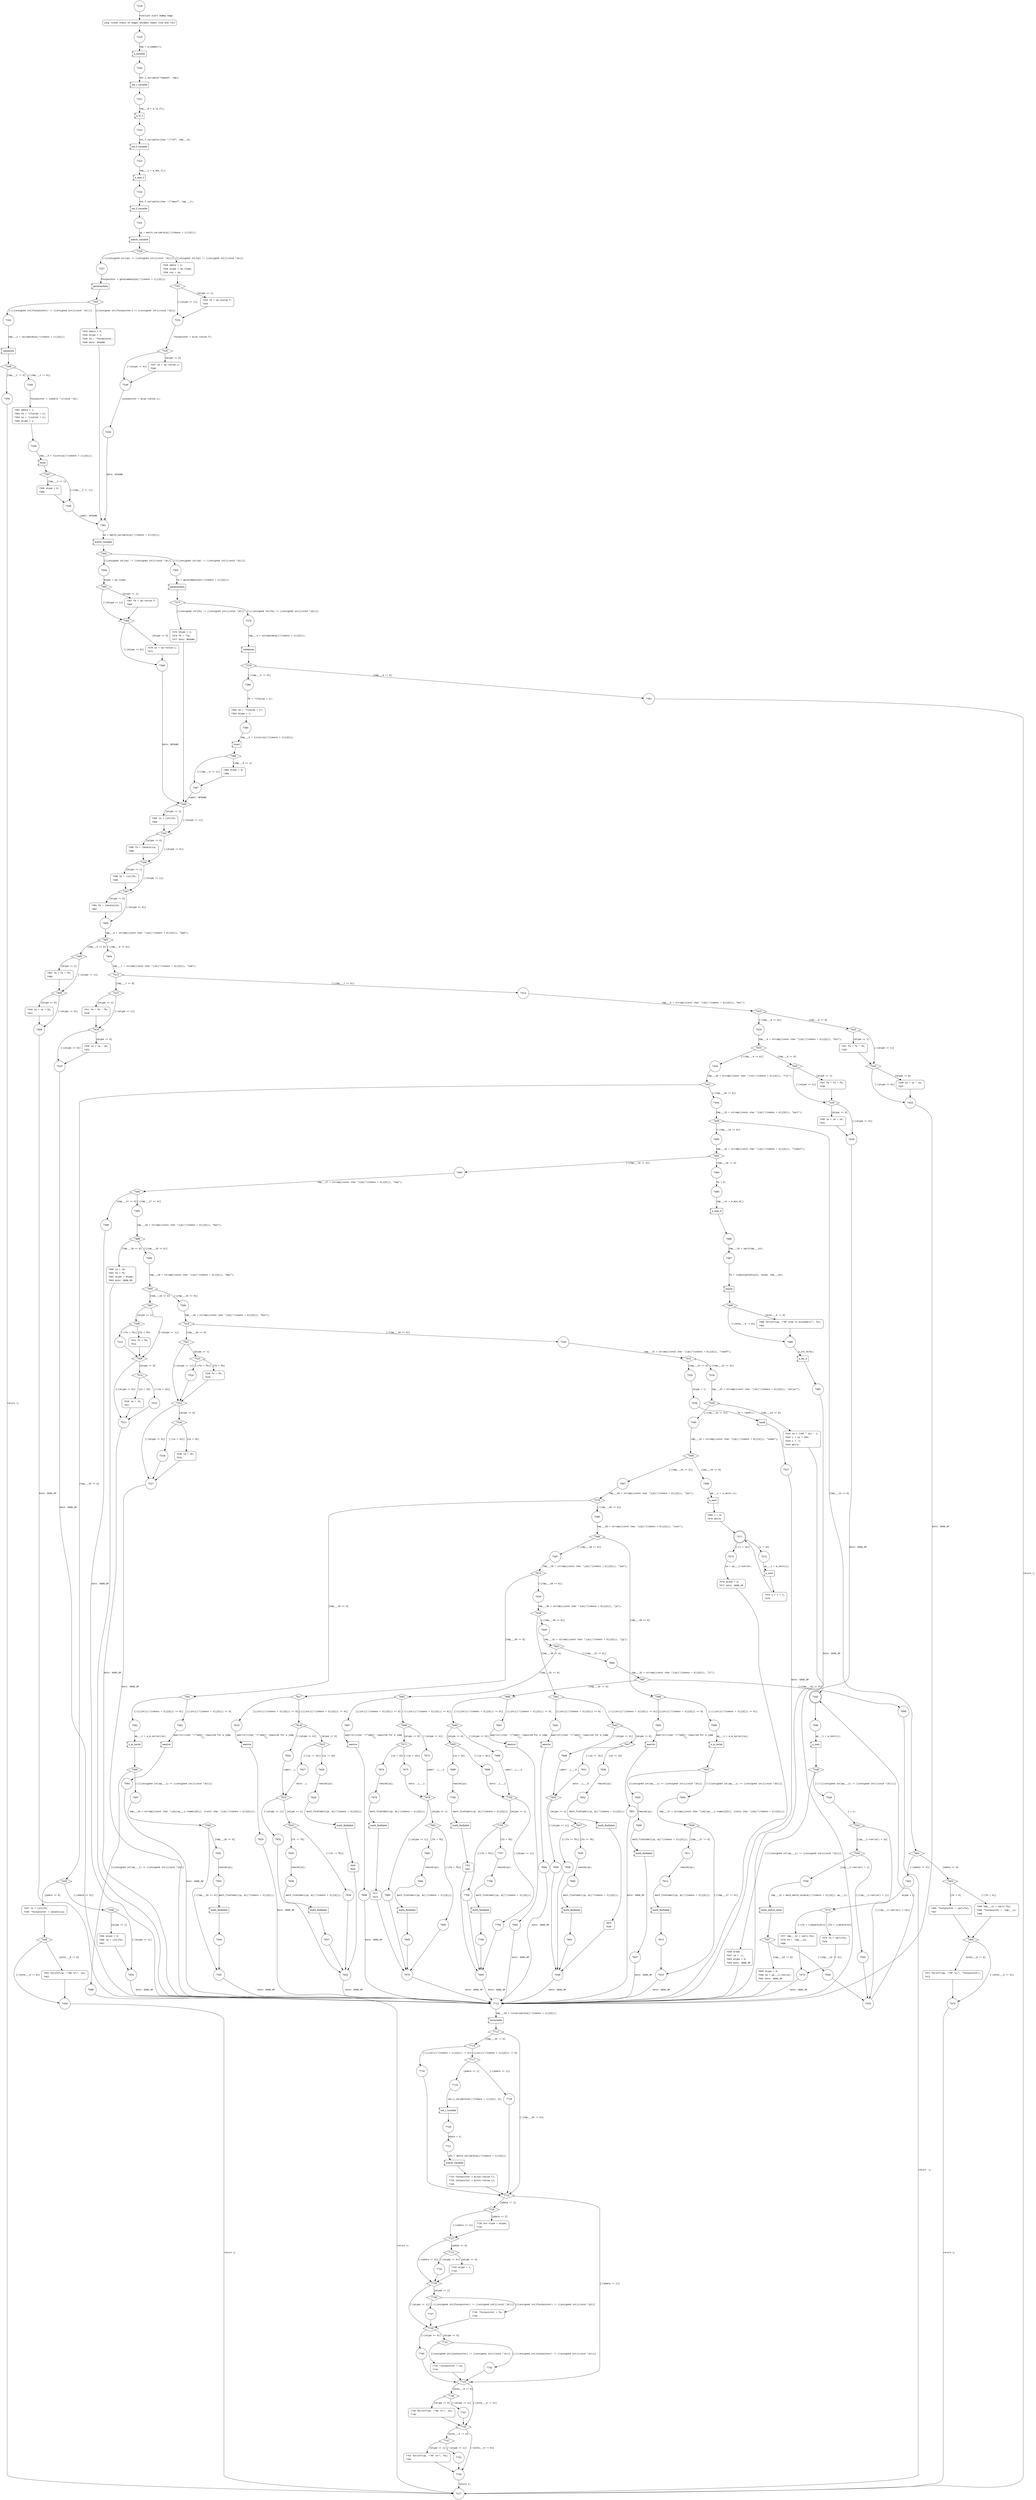 digraph math {
7218 [shape="circle"]
7219 [shape="circle"]
7319 [shape="circle"]
7320 [shape="circle"]
7321 [shape="circle"]
7322 [shape="circle"]
7323 [shape="circle"]
7324 [shape="circle"]
7325 [shape="circle"]
7326 [shape="diamond"]
7327 [shape="circle"]
7328 [shape="circle"]
7331 [shape="diamond"]
7332 [shape="circle"]
7333 [shape="circle"]
7335 [shape="diamond"]
7336 [shape="circle"]
7337 [shape="circle"]
7339 [shape="circle"]
7361 [shape="circle"]
7362 [shape="diamond"]
7363 [shape="circle"]
7364 [shape="circle"]
7365 [shape="diamond"]
7366 [shape="diamond"]
7367 [shape="circle"]
7369 [shape="circle"]
7370 [shape="circle"]
7390 [shape="diamond"]
7391 [shape="diamond"]
7392 [shape="circle"]
7394 [shape="diamond"]
7395 [shape="circle"]
7397 [shape="diamond"]
7398 [shape="circle"]
7400 [shape="circle"]
7401 [shape="circle"]
7403 [shape="diamond"]
7404 [shape="circle"]
7405 [shape="diamond"]
7406 [shape="diamond"]
7407 [shape="circle"]
7409 [shape="circle"]
7410 [shape="circle"]
7712 [shape="circle"]
7713 [shape="diamond"]
7714 [shape="diamond"]
7715 [shape="diamond"]
7716 [shape="circle"]
7717 [shape="diamond"]
7718 [shape="circle"]
7719 [shape="circle"]
7720 [shape="circle"]
7721 [shape="circle"]
7722 [shape="circle"]
7725 [shape="diamond"]
7726 [shape="diamond"]
7727 [shape="diamond"]
7728 [shape="circle"]
7730 [shape="diamond"]
7731 [shape="diamond"]
7732 [shape="circle"]
7733 [shape="circle"]
7735 [shape="diamond"]
7736 [shape="diamond"]
7737 [shape="circle"]
7738 [shape="circle"]
7740 [shape="circle"]
7741 [shape="diamond"]
7742 [shape="circle"]
7743 [shape="circle"]
7745 [shape="diamond"]
7746 [shape="diamond"]
7747 [shape="circle"]
7748 [shape="circle"]
7750 [shape="circle"]
7751 [shape="diamond"]
7752 [shape="circle"]
7753 [shape="circle"]
7217 [shape="circle"]
7413 [shape="diamond"]
7414 [shape="circle"]
7415 [shape="diamond"]
7416 [shape="diamond"]
7417 [shape="circle"]
7419 [shape="circle"]
7420 [shape="circle"]
7423 [shape="diamond"]
7424 [shape="circle"]
7425 [shape="diamond"]
7426 [shape="diamond"]
7427 [shape="circle"]
7429 [shape="circle"]
7430 [shape="circle"]
7433 [shape="diamond"]
7434 [shape="circle"]
7435 [shape="diamond"]
7436 [shape="diamond"]
7437 [shape="circle"]
7439 [shape="circle"]
7440 [shape="circle"]
7443 [shape="diamond"]
7444 [shape="circle"]
7445 [shape="diamond"]
7446 [shape="diamond"]
7447 [shape="circle"]
7449 [shape="diamond"]
7450 [shape="circle"]
7451 [shape="circle"]
7454 [shape="circle"]
7455 [shape="circle"]
7459 [shape="diamond"]
7460 [shape="circle"]
7461 [shape="diamond"]
7462 [shape="circle"]
7463 [shape="diamond"]
7466 [shape="circle"]
7465 [shape="circle"]
7464 [shape="diamond"]
7470 [shape="circle"]
7471 [shape="circle"]
7474 [shape="diamond"]
7477 [shape="circle"]
7476 [shape="circle"]
7475 [shape="circle"]
7482 [shape="diamond"]
7483 [shape="circle"]
7484 [shape="circle"]
7485 [shape="circle"]
7486 [shape="circle"]
7487 [shape="circle"]
7488 [shape="diamond"]
7489 [shape="circle"]
7490 [shape="circle"]
7492 [shape="circle"]
7494 [shape="diamond"]
7495 [shape="circle"]
7496 [shape="circle"]
7498 [shape="diamond"]
7499 [shape="circle"]
7500 [shape="circle"]
7505 [shape="diamond"]
7506 [shape="circle"]
7507 [shape="diamond"]
7508 [shape="diamond"]
7509 [shape="diamond"]
7510 [shape="circle"]
7511 [shape="circle"]
7513 [shape="circle"]
7514 [shape="diamond"]
7515 [shape="circle"]
7516 [shape="circle"]
7519 [shape="diamond"]
7520 [shape="circle"]
7521 [shape="diamond"]
7522 [shape="diamond"]
7523 [shape="diamond"]
7524 [shape="circle"]
7525 [shape="circle"]
7527 [shape="circle"]
7528 [shape="diamond"]
7529 [shape="circle"]
7530 [shape="circle"]
7533 [shape="diamond"]
7534 [shape="circle"]
7535 [shape="circle"]
7536 [shape="circle"]
7537 [shape="circle"]
7539 [shape="diamond"]
7540 [shape="circle"]
7541 [shape="circle"]
7545 [shape="doublecircle"]
7546 [shape="circle"]
7548 [shape="diamond"]
7549 [shape="circle"]
7550 [shape="circle"]
7552 [shape="diamond"]
7553 [shape="circle"]
7554 [shape="diamond"]
7555 [shape="circle"]
7556 [shape="circle"]
7557 [shape="diamond"]
7558 [shape="circle"]
7559 [shape="circle"]
7566 [shape="diamond"]
7567 [shape="circle"]
7568 [shape="circle"]
7569 [shape="circle"]
7571 [shape="doublecircle"]
7573 [shape="circle"]
7572 [shape="circle"]
7574 [shape="circle"]
7576 [shape="circle"]
7579 [shape="diamond"]
7580 [shape="circle"]
7581 [shape="diamond"]
7582 [shape="circle"]
7583 [shape="circle"]
7584 [shape="circle"]
7586 [shape="diamond"]
7587 [shape="circle"]
7588 [shape="circle"]
7590 [shape="diamond"]
7591 [shape="circle"]
7592 [shape="circle"]
7593 [shape="circle"]
7594 [shape="circle"]
7596 [shape="diamond"]
7597 [shape="circle"]
7598 [shape="diamond"]
7599 [shape="circle"]
7600 [shape="circle"]
7601 [shape="circle"]
7603 [shape="diamond"]
7604 [shape="circle"]
7605 [shape="circle"]
7606 [shape="circle"]
7607 [shape="circle"]
7609 [shape="diamond"]
7610 [shape="circle"]
7611 [shape="circle"]
7612 [shape="circle"]
7613 [shape="circle"]
7615 [shape="diamond"]
7616 [shape="circle"]
7617 [shape="diamond"]
7618 [shape="diamond"]
7619 [shape="circle"]
7620 [shape="circle"]
7624 [shape="circle"]
7623 [shape="diamond"]
7627 [shape="circle"]
7626 [shape="circle"]
7628 [shape="circle"]
7629 [shape="circle"]
7622 [shape="circle"]
7631 [shape="diamond"]
7632 [shape="circle"]
7633 [shape="diamond"]
7634 [shape="circle"]
7635 [shape="circle"]
7636 [shape="circle"]
7637 [shape="circle"]
7639 [shape="diamond"]
7640 [shape="circle"]
7641 [shape="diamond"]
7642 [shape="diamond"]
7643 [shape="circle"]
7644 [shape="circle"]
7648 [shape="circle"]
7647 [shape="diamond"]
7651 [shape="circle"]
7650 [shape="circle"]
7652 [shape="circle"]
7653 [shape="circle"]
7646 [shape="circle"]
7655 [shape="diamond"]
7656 [shape="circle"]
7657 [shape="diamond"]
7658 [shape="circle"]
7659 [shape="circle"]
7660 [shape="circle"]
7661 [shape="circle"]
7663 [shape="diamond"]
7664 [shape="circle"]
7665 [shape="diamond"]
7666 [shape="diamond"]
7667 [shape="circle"]
7668 [shape="circle"]
7672 [shape="circle"]
7671 [shape="diamond"]
7675 [shape="circle"]
7674 [shape="circle"]
7676 [shape="circle"]
7677 [shape="circle"]
7670 [shape="circle"]
7679 [shape="diamond"]
7680 [shape="circle"]
7681 [shape="diamond"]
7682 [shape="circle"]
7683 [shape="circle"]
7684 [shape="circle"]
7685 [shape="circle"]
7687 [shape="diamond"]
7688 [shape="circle"]
7689 [shape="diamond"]
7690 [shape="diamond"]
7691 [shape="circle"]
7692 [shape="circle"]
7696 [shape="circle"]
7695 [shape="diamond"]
7699 [shape="circle"]
7698 [shape="circle"]
7700 [shape="circle"]
7701 [shape="circle"]
7694 [shape="circle"]
7703 [shape="diamond"]
7704 [shape="circle"]
7705 [shape="diamond"]
7706 [shape="circle"]
7707 [shape="circle"]
7708 [shape="circle"]
7709 [shape="circle"]
7373 [shape="diamond"]
7374 [shape="circle"]
7375 [shape="circle"]
7379 [shape="diamond"]
7380 [shape="circle"]
7381 [shape="circle"]
7383 [shape="circle"]
7385 [shape="circle"]
7386 [shape="diamond"]
7387 [shape="circle"]
7388 [shape="circle"]
7341 [shape="diamond"]
7342 [shape="circle"]
7343 [shape="circle"]
7348 [shape="diamond"]
7349 [shape="circle"]
7350 [shape="circle"]
7352 [shape="circle"]
7356 [shape="circle"]
7357 [shape="diamond"]
7358 [shape="circle"]
7359 [shape="circle"]
7219 [style="filled,bold" penwidth="1" fillcolor="white" fontname="Courier New" shape="Mrecord" label="Long linear chain of edges between nodes 7219 and 7317"]
7219 -> 7319[label=""]
7328 [style="filled,bold" penwidth="1" fillcolor="white" fontname="Courier New" shape="Mrecord" label=<<table border="0" cellborder="0" cellpadding="3" bgcolor="white"><tr><td align="right">7328</td><td align="left">adata = 2;</td></tr><tr><td align="right">7329</td><td align="left">atype = vp-&gt;type;</td></tr><tr><td align="right">7330</td><td align="left">vos = vp;</td></tr></table>>]
7328 -> 7331[label=""]
7333 [style="filled,bold" penwidth="1" fillcolor="white" fontname="Courier New" shape="Mrecord" label=<<table border="0" cellborder="0" cellpadding="3" bgcolor="white"><tr><td align="right">7333</td><td align="left">fa = vp-&gt;value.f;</td></tr><tr><td align="right">7334</td><td align="left"></td></tr></table>>]
7333 -> 7332[label=""]
7337 [style="filled,bold" penwidth="1" fillcolor="white" fontname="Courier New" shape="Mrecord" label=<<table border="0" cellborder="0" cellpadding="3" bgcolor="white"><tr><td align="right">7337</td><td align="left">ia = vp-&gt;value.i;</td></tr><tr><td align="right">7338</td><td align="left"></td></tr></table>>]
7337 -> 7336[label=""]
7367 [style="filled,bold" penwidth="1" fillcolor="white" fontname="Courier New" shape="Mrecord" label=<<table border="0" cellborder="0" cellpadding="3" bgcolor="white"><tr><td align="right">7367</td><td align="left">fb = vp-&gt;value.f;</td></tr><tr><td align="right">7368</td><td align="left"></td></tr></table>>]
7367 -> 7366[label=""]
7370 [style="filled,bold" penwidth="1" fillcolor="white" fontname="Courier New" shape="Mrecord" label=<<table border="0" cellborder="0" cellpadding="3" bgcolor="white"><tr><td align="right">7370</td><td align="left">ib = vp-&gt;value.i;</td></tr><tr><td align="right">7371</td><td align="left"></td></tr></table>>]
7370 -> 7369[label=""]
7392 [style="filled,bold" penwidth="1" fillcolor="white" fontname="Courier New" shape="Mrecord" label=<<table border="0" cellborder="0" cellpadding="3" bgcolor="white"><tr><td align="right">7392</td><td align="left">ia = (int)fa;</td></tr><tr><td align="right">7393</td><td align="left"></td></tr></table>>]
7392 -> 7391[label=""]
7395 [style="filled,bold" penwidth="1" fillcolor="white" fontname="Courier New" shape="Mrecord" label=<<table border="0" cellborder="0" cellpadding="3" bgcolor="white"><tr><td align="right">7395</td><td align="left">fa = (double)ia;</td></tr><tr><td align="right">7396</td><td align="left"></td></tr></table>>]
7395 -> 7394[label=""]
7398 [style="filled,bold" penwidth="1" fillcolor="white" fontname="Courier New" shape="Mrecord" label=<<table border="0" cellborder="0" cellpadding="3" bgcolor="white"><tr><td align="right">7398</td><td align="left">ib = (int)fb;</td></tr><tr><td align="right">7399</td><td align="left"></td></tr></table>>]
7398 -> 7397[label=""]
7401 [style="filled,bold" penwidth="1" fillcolor="white" fontname="Courier New" shape="Mrecord" label=<<table border="0" cellborder="0" cellpadding="3" bgcolor="white"><tr><td align="right">7401</td><td align="left">fb = (double)ib;</td></tr><tr><td align="right">7402</td><td align="left"></td></tr></table>>]
7401 -> 7400[label=""]
7407 [style="filled,bold" penwidth="1" fillcolor="white" fontname="Courier New" shape="Mrecord" label=<<table border="0" cellborder="0" cellpadding="3" bgcolor="white"><tr><td align="right">7407</td><td align="left">fa = fa + fb;</td></tr><tr><td align="right">7408</td><td align="left"></td></tr></table>>]
7407 -> 7406[label=""]
7410 [style="filled,bold" penwidth="1" fillcolor="white" fontname="Courier New" shape="Mrecord" label=<<table border="0" cellborder="0" cellpadding="3" bgcolor="white"><tr><td align="right">7410</td><td align="left">ia = ia + ib;</td></tr><tr><td align="right">7411</td><td align="left"></td></tr></table>>]
7410 -> 7409[label=""]
7722 [style="filled,bold" penwidth="1" fillcolor="white" fontname="Courier New" shape="Mrecord" label=<<table border="0" cellborder="0" cellpadding="3" bgcolor="white"><tr><td align="right">7722</td><td align="left">foutpointer = &amp;(vos-&gt;value.f);</td></tr><tr><td align="right">7723</td><td align="left">ioutpointer = &amp;(vos-&gt;value.i);</td></tr><tr><td align="right">7724</td><td align="left"></td></tr></table>>]
7722 -> 7714[label=""]
7728 [style="filled,bold" penwidth="1" fillcolor="white" fontname="Courier New" shape="Mrecord" label=<<table border="0" cellborder="0" cellpadding="3" bgcolor="white"><tr><td align="right">7728</td><td align="left">vos-&gt;type = atype;</td></tr><tr><td align="right">7729</td><td align="left"></td></tr></table>>]
7728 -> 7727[label=""]
7733 [style="filled,bold" penwidth="1" fillcolor="white" fontname="Courier New" shape="Mrecord" label=<<table border="0" cellborder="0" cellpadding="3" bgcolor="white"><tr><td align="right">7733</td><td align="left">atype = 1;</td></tr><tr><td align="right">7734</td><td align="left"></td></tr></table>>]
7733 -> 7730[label=""]
7738 [style="filled,bold" penwidth="1" fillcolor="white" fontname="Courier New" shape="Mrecord" label=<<table border="0" cellborder="0" cellpadding="3" bgcolor="white"><tr><td align="right">7738</td><td align="left">*foutpointer = fa;</td></tr><tr><td align="right">7739</td><td align="left"></td></tr></table>>]
7738 -> 7735[label=""]
7743 [style="filled,bold" penwidth="1" fillcolor="white" fontname="Courier New" shape="Mrecord" label=<<table border="0" cellborder="0" cellpadding="3" bgcolor="white"><tr><td align="right">7743</td><td align="left">*ioutpointer = ia;</td></tr><tr><td align="right">7744</td><td align="left"></td></tr></table>>]
7743 -> 7725[label=""]
7748 [style="filled,bold" penwidth="1" fillcolor="white" fontname="Courier New" shape="Mrecord" label=<<table border="0" cellborder="0" cellpadding="3" bgcolor="white"><tr><td align="right">7748</td><td align="left">fprintf(op, \"%d \n\", ia);</td></tr><tr><td align="right">7749</td><td align="left"></td></tr></table>>]
7748 -> 7745[label=""]
7753 [style="filled,bold" penwidth="1" fillcolor="white" fontname="Courier New" shape="Mrecord" label=<<table border="0" cellborder="0" cellpadding="3" bgcolor="white"><tr><td align="right">7753</td><td align="left">fprintf(op, \"%f \n\", fa);</td></tr><tr><td align="right">7754</td><td align="left"></td></tr></table>>]
7753 -> 7750[label=""]
7417 [style="filled,bold" penwidth="1" fillcolor="white" fontname="Courier New" shape="Mrecord" label=<<table border="0" cellborder="0" cellpadding="3" bgcolor="white"><tr><td align="right">7417</td><td align="left">fa = fa - fb;</td></tr><tr><td align="right">7418</td><td align="left"></td></tr></table>>]
7417 -> 7416[label=""]
7420 [style="filled,bold" penwidth="1" fillcolor="white" fontname="Courier New" shape="Mrecord" label=<<table border="0" cellborder="0" cellpadding="3" bgcolor="white"><tr><td align="right">7420</td><td align="left">ia = ia - ib;</td></tr><tr><td align="right">7421</td><td align="left"></td></tr></table>>]
7420 -> 7419[label=""]
7427 [style="filled,bold" penwidth="1" fillcolor="white" fontname="Courier New" shape="Mrecord" label=<<table border="0" cellborder="0" cellpadding="3" bgcolor="white"><tr><td align="right">7427</td><td align="left">fa = fa * fb;</td></tr><tr><td align="right">7428</td><td align="left"></td></tr></table>>]
7427 -> 7426[label=""]
7430 [style="filled,bold" penwidth="1" fillcolor="white" fontname="Courier New" shape="Mrecord" label=<<table border="0" cellborder="0" cellpadding="3" bgcolor="white"><tr><td align="right">7430</td><td align="left">ia = ia * ib;</td></tr><tr><td align="right">7431</td><td align="left"></td></tr></table>>]
7430 -> 7429[label=""]
7437 [style="filled,bold" penwidth="1" fillcolor="white" fontname="Courier New" shape="Mrecord" label=<<table border="0" cellborder="0" cellpadding="3" bgcolor="white"><tr><td align="right">7437</td><td align="left">fa = fa / fb;</td></tr><tr><td align="right">7438</td><td align="left"></td></tr></table>>]
7437 -> 7436[label=""]
7440 [style="filled,bold" penwidth="1" fillcolor="white" fontname="Courier New" shape="Mrecord" label=<<table border="0" cellborder="0" cellpadding="3" bgcolor="white"><tr><td align="right">7440</td><td align="left">ia = ia / ib;</td></tr><tr><td align="right">7441</td><td align="left"></td></tr></table>>]
7440 -> 7439[label=""]
7447 [style="filled,bold" penwidth="1" fillcolor="white" fontname="Courier New" shape="Mrecord" label=<<table border="0" cellborder="0" cellpadding="3" bgcolor="white"><tr><td align="right">7447</td><td align="left">ia = (int)fa;</td></tr><tr><td align="right">7448</td><td align="left">*foutpointer = (double)ia;</td></tr></table>>]
7447 -> 7449[label=""]
7451 [style="filled,bold" penwidth="1" fillcolor="white" fontname="Courier New" shape="Mrecord" label=<<table border="0" cellborder="0" cellpadding="3" bgcolor="white"><tr><td align="right">7451</td><td align="left">fprintf(op, \"%d \n\", ia);</td></tr><tr><td align="right">7452</td><td align="left"></td></tr></table>>]
7451 -> 7450[label=""]
7455 [style="filled,bold" penwidth="1" fillcolor="white" fontname="Courier New" shape="Mrecord" label=<<table border="0" cellborder="0" cellpadding="3" bgcolor="white"><tr><td align="right">7455</td><td align="left">atype = 0;</td></tr><tr><td align="right">7456</td><td align="left">ia = (int)fa;</td></tr><tr><td align="right">7457</td><td align="left"></td></tr></table>>]
7455 -> 7454[label=""]
7465 [style="filled,bold" penwidth="1" fillcolor="white" fontname="Courier New" shape="Mrecord" label=<<table border="0" cellborder="0" cellpadding="3" bgcolor="white"><tr><td align="right">7465</td><td align="left">*foutpointer = sqrt(fa);</td></tr><tr><td align="right">7467</td><td align="left"></td></tr></table>>]
7465 -> 7464[label=""]
7471 [style="filled,bold" penwidth="1" fillcolor="white" fontname="Courier New" shape="Mrecord" label=<<table border="0" cellborder="0" cellpadding="3" bgcolor="white"><tr><td align="right">7471</td><td align="left">fprintf(op, \"%f \n\", *foutpointer);</td></tr><tr><td align="right">7472</td><td align="left"></td></tr></table>>]
7471 -> 7470[label=""]
7466 [style="filled,bold" penwidth="1" fillcolor="white" fontname="Courier New" shape="Mrecord" label=<<table border="0" cellborder="0" cellpadding="3" bgcolor="white"><tr><td align="right">7466</td><td align="left">tmp___11 = sqrt(-fa);</td></tr><tr><td align="right">7468</td><td align="left">*foutpointer = -tmp___11;</td></tr><tr><td align="right">7469</td><td align="left"></td></tr></table>>]
7466 -> 7464[label=""]
7476 [style="filled,bold" penwidth="1" fillcolor="white" fontname="Courier New" shape="Mrecord" label=<<table border="0" cellborder="0" cellpadding="3" bgcolor="white"><tr><td align="right">7476</td><td align="left">fa = sqrt(fa);</td></tr><tr><td align="right">7478</td><td align="left"></td></tr></table>>]
7476 -> 7475[label=""]
7477 [style="filled,bold" penwidth="1" fillcolor="white" fontname="Courier New" shape="Mrecord" label=<<table border="0" cellborder="0" cellpadding="3" bgcolor="white"><tr><td align="right">7477</td><td align="left">tmp___12 = sqrt(-fa);</td></tr><tr><td align="right">7479</td><td align="left">fa = -tmp___12;</td></tr><tr><td align="right">7480</td><td align="left"></td></tr></table>>]
7477 -> 7475[label=""]
7490 [style="filled,bold" penwidth="1" fillcolor="white" fontname="Courier New" shape="Mrecord" label=<<table border="0" cellborder="0" cellpadding="3" bgcolor="white"><tr><td align="right">7490</td><td align="left">fprintf(op, \"%f step to minimum\n\", fa);</td></tr><tr><td align="right">7491</td><td align="left"></td></tr></table>>]
7490 -> 7489[label=""]
7500 [style="filled,bold" penwidth="1" fillcolor="white" fontname="Courier New" shape="Mrecord" label=<<table border="0" cellborder="0" cellpadding="3" bgcolor="white"><tr><td align="right">7500</td><td align="left">ia = ib;</td></tr><tr><td align="right">7501</td><td align="left">fa = fb;</td></tr><tr><td align="right">7502</td><td align="left">atype = btype;</td></tr><tr><td align="right">7503</td><td align="left">Goto: GOOD_OP</td></tr></table>>]
7500 -> 7712[label=""]
7511 [style="filled,bold" penwidth="1" fillcolor="white" fontname="Courier New" shape="Mrecord" label=<<table border="0" cellborder="0" cellpadding="3" bgcolor="white"><tr><td align="right">7511</td><td align="left">fa = fb;</td></tr><tr><td align="right">7512</td><td align="left"></td></tr></table>>]
7511 -> 7508[label=""]
7516 [style="filled,bold" penwidth="1" fillcolor="white" fontname="Courier New" shape="Mrecord" label=<<table border="0" cellborder="0" cellpadding="3" bgcolor="white"><tr><td align="right">7516</td><td align="left">ia = ib;</td></tr><tr><td align="right">7517</td><td align="left"></td></tr></table>>]
7516 -> 7513[label=""]
7525 [style="filled,bold" penwidth="1" fillcolor="white" fontname="Courier New" shape="Mrecord" label=<<table border="0" cellborder="0" cellpadding="3" bgcolor="white"><tr><td align="right">7525</td><td align="left">fa = fb;</td></tr><tr><td align="right">7526</td><td align="left"></td></tr></table>>]
7525 -> 7522[label=""]
7530 [style="filled,bold" penwidth="1" fillcolor="white" fontname="Courier New" shape="Mrecord" label=<<table border="0" cellborder="0" cellpadding="3" bgcolor="white"><tr><td align="right">7530</td><td align="left">ia = ib;</td></tr><tr><td align="right">7531</td><td align="left"></td></tr></table>>]
7530 -> 7527[label=""]
7541 [style="filled,bold" penwidth="1" fillcolor="white" fontname="Courier New" shape="Mrecord" label=<<table border="0" cellborder="0" cellpadding="3" bgcolor="white"><tr><td align="right">7541</td><td align="left">ia = (100 * ib) - 1;</td></tr><tr><td align="right">7542</td><td align="left">j = ia + 100;</td></tr><tr><td align="right">7543</td><td align="left">i = -1;</td></tr><tr><td align="right">7544</td><td align="left">while</td></tr></table>>]
7541 -> 7545[label=""]
7550 [style="filled,bold" penwidth="1" fillcolor="white" fontname="Courier New" shape="Mrecord" label=<<table border="0" cellborder="0" cellpadding="3" bgcolor="white"><tr><td align="right">7550</td><td align="left">break</td></tr><tr><td align="right">7547</td><td align="left">ia = -1;</td></tr><tr><td align="right">7563</td><td align="left">atype = 0;</td></tr><tr><td align="right">7564</td><td align="left">Goto: GOOD_OP</td></tr></table>>]
7550 -> 7712[label=""]
7559 [style="filled,bold" penwidth="1" fillcolor="white" fontname="Courier New" shape="Mrecord" label=<<table border="0" cellborder="0" cellpadding="3" bgcolor="white"><tr><td align="right">7559</td><td align="left">atype = 0;</td></tr><tr><td align="right">7560</td><td align="left">ia = ap___1-&gt;serial;</td></tr><tr><td align="right">7561</td><td align="left">Goto: GOOD_OP</td></tr></table>>]
7559 -> 7712[label=""]
7569 [style="filled,bold" penwidth="1" fillcolor="white" fontname="Courier New" shape="Mrecord" label=<<table border="0" cellborder="0" cellpadding="3" bgcolor="white"><tr><td align="right">7569</td><td align="left">i = 0;</td></tr><tr><td align="right">7570</td><td align="left">while</td></tr></table>>]
7569 -> 7571[label=""]
7574 [style="filled,bold" penwidth="1" fillcolor="white" fontname="Courier New" shape="Mrecord" label=<<table border="0" cellborder="0" cellpadding="3" bgcolor="white"><tr><td align="right">7574</td><td align="left">i = i + 1;</td></tr><tr><td align="right">7575</td><td align="left"></td></tr></table>>]
7574 -> 7571[label=""]
7576 [style="filled,bold" penwidth="1" fillcolor="white" fontname="Courier New" shape="Mrecord" label=<<table border="0" cellborder="0" cellpadding="3" bgcolor="white"><tr><td align="right">7576</td><td align="left">atype = 0;</td></tr><tr><td align="right">7577</td><td align="left">Goto: GOOD_OP</td></tr></table>>]
7576 -> 7712[label=""]
7629 [style="filled,bold" penwidth="1" fillcolor="white" fontname="Courier New" shape="Mrecord" label=<<table border="0" cellborder="0" cellpadding="3" bgcolor="white"><tr><td align="right">7629</td><td align="left"></td></tr><tr><td align="right">7625</td><td align="left"></td></tr></table>>]
7629 -> 7622[label=""]
7653 [style="filled,bold" penwidth="1" fillcolor="white" fontname="Courier New" shape="Mrecord" label=<<table border="0" cellborder="0" cellpadding="3" bgcolor="white"><tr><td align="right">7653</td><td align="left"></td></tr><tr><td align="right">7649</td><td align="left"></td></tr></table>>]
7653 -> 7646[label=""]
7677 [style="filled,bold" penwidth="1" fillcolor="white" fontname="Courier New" shape="Mrecord" label=<<table border="0" cellborder="0" cellpadding="3" bgcolor="white"><tr><td align="right">7677</td><td align="left"></td></tr><tr><td align="right">7673</td><td align="left"></td></tr></table>>]
7677 -> 7670[label=""]
7701 [style="filled,bold" penwidth="1" fillcolor="white" fontname="Courier New" shape="Mrecord" label=<<table border="0" cellborder="0" cellpadding="3" bgcolor="white"><tr><td align="right">7701</td><td align="left"></td></tr><tr><td align="right">7697</td><td align="left"></td></tr></table>>]
7701 -> 7694[label=""]
7375 [style="filled,bold" penwidth="1" fillcolor="white" fontname="Courier New" shape="Mrecord" label=<<table border="0" cellborder="0" cellpadding="3" bgcolor="white"><tr><td align="right">7375</td><td align="left">btype = 1;</td></tr><tr><td align="right">7376</td><td align="left">fb = *fp;</td></tr><tr><td align="right">7377</td><td align="left">Goto: BFOUND</td></tr></table>>]
7375 -> 7390[label=""]
7383 [style="filled,bold" penwidth="1" fillcolor="white" fontname="Courier New" shape="Mrecord" label=<<table border="0" cellborder="0" cellpadding="3" bgcolor="white"><tr><td align="right">7383</td><td align="left">ib = *(ivalue + 2);</td></tr><tr><td align="right">7384</td><td align="left">btype = 1;</td></tr></table>>]
7383 -> 7385[label=""]
7388 [style="filled,bold" penwidth="1" fillcolor="white" fontname="Courier New" shape="Mrecord" label=<<table border="0" cellborder="0" cellpadding="3" bgcolor="white"><tr><td align="right">7388</td><td align="left">btype = 0;</td></tr><tr><td align="right">7389</td><td align="left"></td></tr></table>>]
7388 -> 7387[label=""]
7343 [style="filled,bold" penwidth="1" fillcolor="white" fontname="Courier New" shape="Mrecord" label=<<table border="0" cellborder="0" cellpadding="3" bgcolor="white"><tr><td align="right">7343</td><td align="left">adata = 0;</td></tr><tr><td align="right">7344</td><td align="left">atype = 1;</td></tr><tr><td align="right">7345</td><td align="left">fa = *foutpointer;</td></tr><tr><td align="right">7346</td><td align="left">Goto: AFOUND</td></tr></table>>]
7343 -> 7361[label=""]
7352 [style="filled,bold" penwidth="1" fillcolor="white" fontname="Courier New" shape="Mrecord" label=<<table border="0" cellborder="0" cellpadding="3" bgcolor="white"><tr><td align="right">7352</td><td align="left">adata = 1;</td></tr><tr><td align="right">7353</td><td align="left">fa = *(fvalue + 1);</td></tr><tr><td align="right">7354</td><td align="left">ia = *(ivalue + 1);</td></tr><tr><td align="right">7355</td><td align="left">atype = 1;</td></tr></table>>]
7352 -> 7356[label=""]
7359 [style="filled,bold" penwidth="1" fillcolor="white" fontname="Courier New" shape="Mrecord" label=<<table border="0" cellborder="0" cellpadding="3" bgcolor="white"><tr><td align="right">7359</td><td align="left">atype = 0;</td></tr><tr><td align="right">7360</td><td align="left"></td></tr></table>>]
7359 -> 7358[label=""]
7218 -> 7219 [label="Function start dummy edge" fontname="Courier New"]
100103 [shape="component" label="a_number"]
7319 -> 100103 [label="tmp = a_number();" fontname="Courier New"]
100103 -> 7320 [label="" fontname="Courier New"]
100104 [shape="component" label="set_i_variable"]
7320 -> 100104 [label="set_i_variable(\"numatm\", tmp);" fontname="Courier New"]
100104 -> 7321 [label="" fontname="Courier New"]
100105 [shape="component" label="a_l2_f"]
7321 -> 100105 [label="tmp___0 = a_l2_f();" fontname="Courier New"]
100105 -> 7322 [label="" fontname="Courier New"]
100106 [shape="component" label="set_f_variable"]
7322 -> 100106 [label="set_f_variable((char *)\"l2f\", tmp___0);" fontname="Courier New"]
100106 -> 7323 [label="" fontname="Courier New"]
100107 [shape="component" label="a_max_f"]
7323 -> 100107 [label="tmp___1 = a_max_f();" fontname="Courier New"]
100107 -> 7324 [label="" fontname="Courier New"]
100108 [shape="component" label="set_f_variable"]
7324 -> 100108 [label="set_f_variable((char *)\"lmaxf\", tmp___1);" fontname="Courier New"]
100108 -> 7325 [label="" fontname="Courier New"]
100109 [shape="component" label="match_variable"]
7325 -> 100109 [label="vp = match_variable(&((*(tokens + 1))[0]));" fontname="Courier New"]
100109 -> 7326 [label="" fontname="Courier New"]
7326 -> 7327 [label="[!(((unsigned int)vp) != ((unsigned int)((void *)0)))]" fontname="Courier New"]
7326 -> 7328 [label="[((unsigned int)vp) != ((unsigned int)((void *)0))]" fontname="Courier New"]
7331 -> 7332 [label="[!(atype == 1)]" fontname="Courier New"]
7331 -> 7333 [label="[atype == 1]" fontname="Courier New"]
7332 -> 7335 [label="foutpointer = &(vp->value.f);" fontname="Courier New"]
7335 -> 7336 [label="[!(atype == 0)]" fontname="Courier New"]
7335 -> 7337 [label="[atype == 0]" fontname="Courier New"]
7336 -> 7339 [label="ioutpointer = &(vp->value.i);" fontname="Courier New"]
100110 [shape="component" label="match_variable"]
7361 -> 100110 [label="vp = match_variable(&((*(tokens + 2))[0]));" fontname="Courier New"]
100110 -> 7362 [label="" fontname="Courier New"]
7362 -> 7363 [label="[!(((unsigned int)vp) != ((unsigned int)((void *)0)))]" fontname="Courier New"]
7362 -> 7364 [label="[((unsigned int)vp) != ((unsigned int)((void *)0))]" fontname="Courier New"]
7365 -> 7366 [label="[!(btype == 1)]" fontname="Courier New"]
7365 -> 7367 [label="[btype == 1]" fontname="Courier New"]
7366 -> 7369 [label="[!(btype == 0)]" fontname="Courier New"]
7366 -> 7370 [label="[btype == 0]" fontname="Courier New"]
7369 -> 7390 [label="Goto: BFOUND" fontname="Courier New"]
7390 -> 7391 [label="[!(atype == 1)]" fontname="Courier New"]
7390 -> 7392 [label="[atype == 1]" fontname="Courier New"]
7391 -> 7394 [label="[!(atype == 0)]" fontname="Courier New"]
7391 -> 7395 [label="[atype == 0]" fontname="Courier New"]
7394 -> 7397 [label="[!(btype == 1)]" fontname="Courier New"]
7394 -> 7398 [label="[btype == 1]" fontname="Courier New"]
7397 -> 7400 [label="[!(btype == 0)]" fontname="Courier New"]
7397 -> 7401 [label="[btype == 0]" fontname="Courier New"]
7400 -> 7403 [label="tmp___6 = strcmp((const char *)(&((*(tokens + 0))[0])), \"add\");" fontname="Courier New"]
7403 -> 7404 [label="[!(tmp___6 == 0)]" fontname="Courier New"]
7403 -> 7405 [label="[tmp___6 == 0]" fontname="Courier New"]
7405 -> 7406 [label="[!(atype == 1)]" fontname="Courier New"]
7405 -> 7407 [label="[atype == 1]" fontname="Courier New"]
7406 -> 7409 [label="[!(atype == 0)]" fontname="Courier New"]
7406 -> 7410 [label="[atype == 0]" fontname="Courier New"]
7409 -> 7712 [label="Goto: GOOD_OP" fontname="Courier New"]
100111 [shape="component" label="tisvariable"]
7712 -> 100111 [label="tmp___33 = tisvariable(&((*(tokens + 1))[0]));" fontname="Courier New"]
100111 -> 7713 [label="" fontname="Courier New"]
7713 -> 7714 [label="[!(tmp___33 != 0)]" fontname="Courier New"]
7713 -> 7715 [label="[tmp___33 != 0]" fontname="Courier New"]
7715 -> 7716 [label="[!(((int)((*(tokens + 1))[0])) != 0)]" fontname="Courier New"]
7715 -> 7717 [label="[((int)((*(tokens + 1))[0])) != 0]" fontname="Courier New"]
7717 -> 7718 [label="[!(adata == 1)]" fontname="Courier New"]
7717 -> 7719 [label="[adata == 1]" fontname="Courier New"]
100112 [shape="component" label="set_i_variable"]
7719 -> 100112 [label="set_i_variable(&((*(tokens + 1))[0]), 0);" fontname="Courier New"]
100112 -> 7720 [label="" fontname="Courier New"]
100113 [shape="component" label="match_variable"]
7721 -> 100113 [label="vos = match_variable(&((*(tokens + 1))[0]));" fontname="Courier New"]
100113 -> 7722 [label="" fontname="Courier New"]
7714 -> 7725 [label="[!(adata != 1)]" fontname="Courier New"]
7714 -> 7726 [label="[adata != 1]" fontname="Courier New"]
7726 -> 7727 [label="[!(adata == 2)]" fontname="Courier New"]
7726 -> 7728 [label="[adata == 2]" fontname="Courier New"]
7727 -> 7730 [label="[!(adata == 0)]" fontname="Courier New"]
7727 -> 7731 [label="[adata == 0]" fontname="Courier New"]
7731 -> 7732 [label="[!(atype == 0)]" fontname="Courier New"]
7731 -> 7733 [label="[atype == 0]" fontname="Courier New"]
7730 -> 7735 [label="[!(atype == 1)]" fontname="Courier New"]
7730 -> 7736 [label="[atype == 1]" fontname="Courier New"]
7736 -> 7737 [label="[!(((unsigned int)foutpointer) != ((unsigned int)((void *)0)))]" fontname="Courier New"]
7736 -> 7738 [label="[((unsigned int)foutpointer) != ((unsigned int)((void *)0))]" fontname="Courier New"]
7735 -> 7740 [label="[!(atype == 0)]" fontname="Courier New"]
7735 -> 7741 [label="[atype == 0]" fontname="Courier New"]
7741 -> 7742 [label="[!(((unsigned int)ioutpointer) != ((unsigned int)((void *)0)))]" fontname="Courier New"]
7741 -> 7743 [label="[((unsigned int)ioutpointer) != ((unsigned int)((void *)0))]" fontname="Courier New"]
7725 -> 7745 [label="[!(echo___0 != 0)]" fontname="Courier New"]
7725 -> 7746 [label="[echo___0 != 0]" fontname="Courier New"]
7746 -> 7747 [label="[!(atype == 0)]" fontname="Courier New"]
7746 -> 7748 [label="[atype == 0]" fontname="Courier New"]
7745 -> 7750 [label="[!(echo___0 != 0)]" fontname="Courier New"]
7745 -> 7751 [label="[echo___0 != 0]" fontname="Courier New"]
7751 -> 7752 [label="[!(atype == 1)]" fontname="Courier New"]
7751 -> 7753 [label="[atype == 1]" fontname="Courier New"]
7750 -> 7217 [label="return 1;" fontname="Courier New"]
7747 -> 7745 [label="" fontname="Courier New"]
7740 -> 7725 [label="" fontname="Courier New"]
7732 -> 7730 [label="" fontname="Courier New"]
7716 -> 7714 [label="" fontname="Courier New"]
7413 -> 7414 [label="[!(tmp___7 == 0)]" fontname="Courier New"]
7413 -> 7415 [label="[tmp___7 == 0]" fontname="Courier New"]
7415 -> 7416 [label="[!(atype == 1)]" fontname="Courier New"]
7415 -> 7417 [label="[atype == 1]" fontname="Courier New"]
7416 -> 7419 [label="[!(atype == 0)]" fontname="Courier New"]
7416 -> 7420 [label="[atype == 0]" fontname="Courier New"]
7419 -> 7712 [label="Goto: GOOD_OP" fontname="Courier New"]
7423 -> 7424 [label="[!(tmp___8 == 0)]" fontname="Courier New"]
7423 -> 7425 [label="[tmp___8 == 0]" fontname="Courier New"]
7425 -> 7426 [label="[!(atype == 1)]" fontname="Courier New"]
7425 -> 7427 [label="[atype == 1]" fontname="Courier New"]
7426 -> 7429 [label="[!(atype == 0)]" fontname="Courier New"]
7426 -> 7430 [label="[atype == 0]" fontname="Courier New"]
7429 -> 7712 [label="Goto: GOOD_OP" fontname="Courier New"]
7433 -> 7434 [label="[!(tmp___9 == 0)]" fontname="Courier New"]
7433 -> 7435 [label="[tmp___9 == 0]" fontname="Courier New"]
7435 -> 7436 [label="[!(atype == 1)]" fontname="Courier New"]
7435 -> 7437 [label="[atype == 1]" fontname="Courier New"]
7436 -> 7439 [label="[!(atype == 0)]" fontname="Courier New"]
7436 -> 7440 [label="[atype == 0]" fontname="Courier New"]
7439 -> 7712 [label="Goto: GOOD_OP" fontname="Courier New"]
7443 -> 7444 [label="[!(tmp___10 == 0)]" fontname="Courier New"]
7443 -> 7445 [label="[tmp___10 == 0]" fontname="Courier New"]
7445 -> 7446 [label="[!(adata == 0)]" fontname="Courier New"]
7445 -> 7447 [label="[adata == 0]" fontname="Courier New"]
7449 -> 7450 [label="[!(echo___0 != 0)]" fontname="Courier New"]
7449 -> 7451 [label="[echo___0 != 0]" fontname="Courier New"]
7450 -> 7217 [label="return 1;" fontname="Courier New"]
7446 -> 7454 [label="[!(atype == 1)]" fontname="Courier New"]
7446 -> 7455 [label="[atype == 1]" fontname="Courier New"]
7454 -> 7712 [label="Goto: GOOD_OP" fontname="Courier New"]
7459 -> 7460 [label="[!(tmp___13 == 0)]" fontname="Courier New"]
7459 -> 7461 [label="[tmp___13 == 0]" fontname="Courier New"]
7461 -> 7462 [label="[!(adata == 0)]" fontname="Courier New"]
7461 -> 7463 [label="[adata == 0]" fontname="Courier New"]
7463 -> 7466 [label="[!(fa > 0)]" fontname="Courier New"]
7463 -> 7465 [label="[fa > 0]" fontname="Courier New"]
7464 -> 7470 [label="[!(echo___0 != 0)]" fontname="Courier New"]
7464 -> 7471 [label="[echo___0 != 0]" fontname="Courier New"]
7470 -> 7217 [label="return 1;" fontname="Courier New"]
7462 -> 7474 [label="atype = 1;" fontname="Courier New"]
7474 -> 7477 [label="[!(fa > ((double)0))]" fontname="Courier New"]
7474 -> 7476 [label="[fa > ((double)0)]" fontname="Courier New"]
7475 -> 7712 [label="Goto: GOOD_OP" fontname="Courier New"]
7460 -> 7482 [label="tmp___16 = strcmp((const char *)(&((*(tokens + 0))[0])), \"linmin\");" fontname="Courier New"]
7482 -> 7483 [label="[!(tmp___16 == 0)]" fontname="Courier New"]
7482 -> 7484 [label="[tmp___16 == 0]" fontname="Courier New"]
100114 [shape="component" label="a_max_d"]
7485 -> 100114 [label="tmp___14 = a_max_d();" fontname="Courier New"]
100114 -> 7486 [label="" fontname="Courier New"]
100115 [shape="component" label="linmin"]
7487 -> 100115 [label="fa = linmin(potentials, nused, tmp___15);" fontname="Courier New"]
100115 -> 7488 [label="" fontname="Courier New"]
7488 -> 7489 [label="[!(echo___0 != 0)]" fontname="Courier New"]
7488 -> 7490 [label="[echo___0 != 0]" fontname="Courier New"]
100116 [shape="component" label="a_inc_d"]
7489 -> 100116 [label="a_inc_d(fa);" fontname="Courier New"]
100116 -> 7492 [label="" fontname="Courier New"]
7483 -> 7494 [label="tmp___17 = strcmp((const char *)(&((*(tokens + 0))[0])), \"nop\");" fontname="Courier New"]
7494 -> 7495 [label="[!(tmp___17 == 0)]" fontname="Courier New"]
7494 -> 7496 [label="[tmp___17 == 0]" fontname="Courier New"]
7495 -> 7498 [label="tmp___18 = strcmp((const char *)(&((*(tokens + 0))[0])), \"mov\");" fontname="Courier New"]
7498 -> 7499 [label="[!(tmp___18 == 0)]" fontname="Courier New"]
7498 -> 7500 [label="[tmp___18 == 0]" fontname="Courier New"]
7499 -> 7505 [label="tmp___19 = strcmp((const char *)(&((*(tokens + 0))[0])), \"max\");" fontname="Courier New"]
7505 -> 7506 [label="[!(tmp___19 == 0)]" fontname="Courier New"]
7505 -> 7507 [label="[tmp___19 == 0]" fontname="Courier New"]
7507 -> 7508 [label="[!(atype == 1)]" fontname="Courier New"]
7507 -> 7509 [label="[atype == 1]" fontname="Courier New"]
7509 -> 7510 [label="[!(fa < fb)]" fontname="Courier New"]
7509 -> 7511 [label="[fa < fb]" fontname="Courier New"]
7508 -> 7513 [label="[!(atype == 0)]" fontname="Courier New"]
7508 -> 7514 [label="[atype == 0]" fontname="Courier New"]
7514 -> 7515 [label="[!(ia < ib)]" fontname="Courier New"]
7514 -> 7516 [label="[ia < ib]" fontname="Courier New"]
7513 -> 7712 [label="Goto: GOOD_OP" fontname="Courier New"]
7510 -> 7508 [label="" fontname="Courier New"]
7519 -> 7520 [label="[!(tmp___20 == 0)]" fontname="Courier New"]
7519 -> 7521 [label="[tmp___20 == 0]" fontname="Courier New"]
7521 -> 7522 [label="[!(atype == 1)]" fontname="Courier New"]
7521 -> 7523 [label="[atype == 1]" fontname="Courier New"]
7523 -> 7524 [label="[!(fa > fb)]" fontname="Courier New"]
7523 -> 7525 [label="[fa > fb]" fontname="Courier New"]
7522 -> 7527 [label="[!(atype == 0)]" fontname="Courier New"]
7522 -> 7528 [label="[atype == 0]" fontname="Courier New"]
7528 -> 7529 [label="[!(ia > ib)]" fontname="Courier New"]
7528 -> 7530 [label="[ia > ib]" fontname="Courier New"]
7527 -> 7712 [label="Goto: GOOD_OP" fontname="Courier New"]
7524 -> 7522 [label="" fontname="Courier New"]
7533 -> 7534 [label="[!(tmp___21 == 0)]" fontname="Courier New"]
7533 -> 7535 [label="[tmp___21 == 0]" fontname="Courier New"]
100117 [shape="component" label="randf"]
7536 -> 100117 [label="fa = randf();" fontname="Courier New"]
100117 -> 7537 [label="" fontname="Courier New"]
7534 -> 7539 [label="tmp___23 = strcmp((const char *)(&((*(tokens + 0))[0])), \"serial\");" fontname="Courier New"]
7539 -> 7540 [label="[!(tmp___23 == 0)]" fontname="Courier New"]
7539 -> 7541 [label="[tmp___23 == 0]" fontname="Courier New"]
7545 -> 7546 [label="" fontname="Courier New"]
100118 [shape="component" label="a_next"]
7546 -> 100118 [label="ap___1 = a_next(i);" fontname="Courier New"]
100118 -> 7548 [label="" fontname="Courier New"]
7548 -> 7549 [label="[!(!(((unsigned int)ap___1) != ((unsigned int)((void *)0))))]" fontname="Courier New"]
7548 -> 7550 [label="[!(((unsigned int)ap___1) != ((unsigned int)((void *)0)))]" fontname="Courier New"]
7549 -> 7552 [label="i = 1;" fontname="Courier New"]
7552 -> 7553 [label="[!((ap___1->serial) > ia)]" fontname="Courier New"]
7552 -> 7554 [label="[(ap___1->serial) > ia]" fontname="Courier New"]
7554 -> 7555 [label="[!((ap___1->serial) < j)]" fontname="Courier New"]
7554 -> 7556 [label="[(ap___1->serial) < j]" fontname="Courier New"]
100119 [shape="component" label="math_match_atom"]
7556 -> 100119 [label="tmp___22 = math_match_atom(&((*(tokens + 3))[0]), ap___1);" fontname="Courier New"]
100119 -> 7557 [label="" fontname="Courier New"]
7557 -> 7558 [label="[!(tmp___22 != 0)]" fontname="Courier New"]
7557 -> 7559 [label="[tmp___22 != 0]" fontname="Courier New"]
7558 -> 7553 [label="" fontname="Courier New"]
7553 -> 7545 [label="" fontname="Courier New"]
7540 -> 7566 [label="tmp___24 = strcmp((const char *)(&((*(tokens + 0))[0])), \"index\");" fontname="Courier New"]
7566 -> 7567 [label="[!(tmp___24 == 0)]" fontname="Courier New"]
7566 -> 7568 [label="[tmp___24 == 0]" fontname="Courier New"]
100120 [shape="component" label="a_next"]
7568 -> 100120 [label="ap___1 = a_next(-1);" fontname="Courier New"]
100120 -> 7569 [label="" fontname="Courier New"]
7571 -> 7573 [label="[!(i < ib)]" fontname="Courier New"]
7571 -> 7572 [label="[i < ib]" fontname="Courier New"]
100121 [shape="component" label="a_next"]
7572 -> 100121 [label="ap___1 = a_next(i);" fontname="Courier New"]
100121 -> 7574 [label="" fontname="Courier New"]
7573 -> 7576 [label="ia = ap___1->serial;" fontname="Courier New"]
7567 -> 7579 [label="tmp___26 = strcmp((const char *)(&((*(tokens + 0))[0])), \"jes\");" fontname="Courier New"]
7579 -> 7580 [label="[!(tmp___26 == 0)]" fontname="Courier New"]
7579 -> 7581 [label="[tmp___26 == 0]" fontname="Courier New"]
7581 -> 7582 [label="[!(((int)((*(tokens + 3))[0])) == 0)]" fontname="Courier New"]
7581 -> 7583 [label="[((int)((*(tokens + 3))[0])) == 0]" fontname="Courier New"]
100122 [shape="component" label="aaerror"]
7583 -> 100122 [label="aaerror((char *)\"label: required for a jump \n\");" fontname="Courier New"]
100122 -> 7584 [label="" fontname="Courier New"]
100123 [shape="component" label="a_m_serial"]
7582 -> 100123 [label="ap___1 = a_m_serial(ia);" fontname="Courier New"]
100123 -> 7586 [label="" fontname="Courier New"]
7586 -> 7587 [label="[!(((unsigned int)ap___1) == ((unsigned int)((void *)0)))]" fontname="Courier New"]
7586 -> 7588 [label="[((unsigned int)ap___1) == ((unsigned int)((void *)0))]" fontname="Courier New"]
7587 -> 7590 [label="tmp___25 = strcmp((const char *)(&((ap___1->name)[0])), (const char *)(&((*(tokens + 2))[0])));" fontname="Courier New"]
7590 -> 7591 [label="[!(tmp___25 == 0)]" fontname="Courier New"]
7590 -> 7592 [label="[tmp___25 == 0]" fontname="Courier New"]
100124 [shape="component" label="math_findlabel"]
7593 -> 100124 [label="math_findlabel(ip, &((*(tokens + 3))[0]));" fontname="Courier New"]
100124 -> 7594 [label="" fontname="Courier New"]
7591 -> 7712 [label="Goto: GOOD_OP" fontname="Courier New"]
7596 -> 7597 [label="[!(tmp___28 == 0)]" fontname="Courier New"]
7596 -> 7598 [label="[tmp___28 == 0]" fontname="Courier New"]
7598 -> 7599 [label="[!(((int)((*(tokens + 3))[0])) == 0)]" fontname="Courier New"]
7598 -> 7600 [label="[((int)((*(tokens + 3))[0])) == 0]" fontname="Courier New"]
100125 [shape="component" label="aaerror"]
7600 -> 100125 [label="aaerror((char *)\"label: required for a jump \n\");" fontname="Courier New"]
100125 -> 7601 [label="" fontname="Courier New"]
100126 [shape="component" label="a_m_serial"]
7599 -> 100126 [label="ap___1 = a_m_serial(ia);" fontname="Courier New"]
100126 -> 7603 [label="" fontname="Courier New"]
7603 -> 7604 [label="[!(((unsigned int)ap___1) == ((unsigned int)((void *)0)))]" fontname="Courier New"]
7603 -> 7605 [label="[((unsigned int)ap___1) == ((unsigned int)((void *)0))]" fontname="Courier New"]
100127 [shape="component" label="math_findlabel"]
7606 -> 100127 [label="math_findlabel(ip, &((*(tokens + 3))[0]));" fontname="Courier New"]
100127 -> 7607 [label="" fontname="Courier New"]
7604 -> 7609 [label="tmp___27 = strcmp((const char *)(&((ap___1->name)[0])), (const char *)(&((*(tokens + 2))[0])));" fontname="Courier New"]
7609 -> 7610 [label="[!(tmp___27 != 0)]" fontname="Courier New"]
7609 -> 7611 [label="[tmp___27 != 0]" fontname="Courier New"]
100128 [shape="component" label="math_findlabel"]
7612 -> 100128 [label="math_findlabel(ip, &((*(tokens + 3))[0]));" fontname="Courier New"]
100128 -> 7613 [label="" fontname="Courier New"]
7610 -> 7712 [label="Goto: GOOD_OP" fontname="Courier New"]
7615 -> 7616 [label="[!(tmp___29 == 0)]" fontname="Courier New"]
7615 -> 7617 [label="[tmp___29 == 0]" fontname="Courier New"]
7617 -> 7618 [label="[!(((int)((*(tokens + 3))[0])) == 0)]" fontname="Courier New"]
7617 -> 7619 [label="[((int)((*(tokens + 3))[0])) == 0]" fontname="Courier New"]
100129 [shape="component" label="aaerror"]
7619 -> 100129 [label="aaerror((char *)\"label: required for a jump \n\");" fontname="Courier New"]
100129 -> 7620 [label="" fontname="Courier New"]
7618 -> 7624 [label="[!(atype == 0)]" fontname="Courier New"]
7618 -> 7623 [label="[atype == 0]" fontname="Courier New"]
7623 -> 7627 [label="[!(ia != ib)]" fontname="Courier New"]
7623 -> 7626 [label="[ia != ib]" fontname="Courier New"]
100130 [shape="component" label="math_findlabel"]
7628 -> 100130 [label="math_findlabel(ip, &((*(tokens + 3))[0]));" fontname="Courier New"]
100130 -> 7629 [label="" fontname="Courier New"]
7622 -> 7712 [label="Goto: GOOD_OP" fontname="Courier New"]
7631 -> 7632 [label="[!(atype == 1)]" fontname="Courier New"]
7631 -> 7633 [label="[atype == 1]" fontname="Courier New"]
7633 -> 7634 [label="[!(fa != fb)]" fontname="Courier New"]
7633 -> 7635 [label="[fa != fb]" fontname="Courier New"]
100131 [shape="component" label="math_findlabel"]
7636 -> 100131 [label="math_findlabel(ip, &((*(tokens + 3))[0]));" fontname="Courier New"]
100131 -> 7637 [label="" fontname="Courier New"]
7634 -> 7622 [label="" fontname="Courier New"]
7624 -> 7631 [label="Label: _L" fontname="Courier New"]
7639 -> 7640 [label="[!(tmp___30 == 0)]" fontname="Courier New"]
7639 -> 7641 [label="[tmp___30 == 0]" fontname="Courier New"]
7641 -> 7642 [label="[!(((int)((*(tokens + 3))[0])) == 0)]" fontname="Courier New"]
7641 -> 7643 [label="[((int)((*(tokens + 3))[0])) == 0]" fontname="Courier New"]
100132 [shape="component" label="aaerror"]
7643 -> 100132 [label="aaerror((char *)\"label: required for a jump \n\");" fontname="Courier New"]
100132 -> 7644 [label="" fontname="Courier New"]
7642 -> 7648 [label="[!(atype == 0)]" fontname="Courier New"]
7642 -> 7647 [label="[atype == 0]" fontname="Courier New"]
7647 -> 7651 [label="[!(ia == ib)]" fontname="Courier New"]
7647 -> 7650 [label="[ia == ib]" fontname="Courier New"]
100133 [shape="component" label="math_findlabel"]
7652 -> 100133 [label="math_findlabel(ip, &((*(tokens + 3))[0]));" fontname="Courier New"]
100133 -> 7653 [label="" fontname="Courier New"]
7646 -> 7712 [label="Goto: GOOD_OP" fontname="Courier New"]
7655 -> 7656 [label="[!(atype == 1)]" fontname="Courier New"]
7655 -> 7657 [label="[atype == 1]" fontname="Courier New"]
7657 -> 7658 [label="[!(fa == fb)]" fontname="Courier New"]
7657 -> 7659 [label="[fa == fb]" fontname="Courier New"]
100134 [shape="component" label="math_findlabel"]
7660 -> 100134 [label="math_findlabel(ip, &((*(tokens + 3))[0]));" fontname="Courier New"]
100134 -> 7661 [label="" fontname="Courier New"]
7658 -> 7646 [label="" fontname="Courier New"]
7648 -> 7655 [label="Label: _L___0" fontname="Courier New"]
7663 -> 7664 [label="[!(tmp___31 == 0)]" fontname="Courier New"]
7663 -> 7665 [label="[tmp___31 == 0]" fontname="Courier New"]
7665 -> 7666 [label="[!(((int)((*(tokens + 3))[0])) == 0)]" fontname="Courier New"]
7665 -> 7667 [label="[((int)((*(tokens + 3))[0])) == 0]" fontname="Courier New"]
100135 [shape="component" label="aaerror"]
7667 -> 100135 [label="aaerror((char *)\"label: required for a jump \n\");" fontname="Courier New"]
100135 -> 7668 [label="" fontname="Courier New"]
7666 -> 7672 [label="[!(atype == 0)]" fontname="Courier New"]
7666 -> 7671 [label="[atype == 0]" fontname="Courier New"]
7671 -> 7675 [label="[!(ia > ib)]" fontname="Courier New"]
7671 -> 7674 [label="[ia > ib]" fontname="Courier New"]
100136 [shape="component" label="math_findlabel"]
7676 -> 100136 [label="math_findlabel(ip, &((*(tokens + 3))[0]));" fontname="Courier New"]
100136 -> 7677 [label="" fontname="Courier New"]
7670 -> 7712 [label="Goto: GOOD_OP" fontname="Courier New"]
7679 -> 7680 [label="[!(atype == 1)]" fontname="Courier New"]
7679 -> 7681 [label="[atype == 1]" fontname="Courier New"]
7681 -> 7682 [label="[!(fa > fb)]" fontname="Courier New"]
7681 -> 7683 [label="[fa > fb]" fontname="Courier New"]
100137 [shape="component" label="math_findlabel"]
7684 -> 100137 [label="math_findlabel(ip, &((*(tokens + 3))[0]));" fontname="Courier New"]
100137 -> 7685 [label="" fontname="Courier New"]
7682 -> 7670 [label="" fontname="Courier New"]
7672 -> 7679 [label="Label: _L___1" fontname="Courier New"]
7687 -> 7688 [label="[!(tmp___32 == 0)]" fontname="Courier New"]
7687 -> 7689 [label="[tmp___32 == 0]" fontname="Courier New"]
7689 -> 7690 [label="[!(((int)((*(tokens + 3))[0])) == 0)]" fontname="Courier New"]
7689 -> 7691 [label="[((int)((*(tokens + 3))[0])) == 0]" fontname="Courier New"]
100138 [shape="component" label="aaerror"]
7691 -> 100138 [label="aaerror((char *)\"label: required for a jump \n\");" fontname="Courier New"]
100138 -> 7692 [label="" fontname="Courier New"]
7690 -> 7696 [label="[!(atype == 0)]" fontname="Courier New"]
7690 -> 7695 [label="[atype == 0]" fontname="Courier New"]
7695 -> 7699 [label="[!(ia < ib)]" fontname="Courier New"]
7695 -> 7698 [label="[ia < ib]" fontname="Courier New"]
100139 [shape="component" label="math_findlabel"]
7700 -> 100139 [label="math_findlabel(ip, &((*(tokens + 3))[0]));" fontname="Courier New"]
100139 -> 7701 [label="" fontname="Courier New"]
7694 -> 7712 [label="Goto: GOOD_OP" fontname="Courier New"]
7703 -> 7704 [label="[!(atype == 1)]" fontname="Courier New"]
7703 -> 7705 [label="[atype == 1]" fontname="Courier New"]
7705 -> 7706 [label="[!(fa < fb)]" fontname="Courier New"]
7705 -> 7707 [label="[fa < fb]" fontname="Courier New"]
100140 [shape="component" label="math_findlabel"]
7708 -> 100140 [label="math_findlabel(ip, &((*(tokens + 3))[0]));" fontname="Courier New"]
100140 -> 7709 [label="" fontname="Courier New"]
7706 -> 7694 [label="" fontname="Courier New"]
7696 -> 7703 [label="Label: _L___2" fontname="Courier New"]
100141 [shape="component" label="getatomdata"]
7363 -> 100141 [label="fp = getatomdata(&((*(tokens + 2))[0]));" fontname="Courier New"]
100141 -> 7373 [label="" fontname="Courier New"]
7373 -> 7374 [label="[!(((unsigned int)fp) != ((unsigned int)((void *)0)))]" fontname="Courier New"]
7373 -> 7375 [label="[((unsigned int)fp) != ((unsigned int)((void *)0))]" fontname="Courier New"]
100142 [shape="component" label="validatom"]
7374 -> 100142 [label="tmp___4 = validatom(&((*(tokens + 2))[0]));" fontname="Courier New"]
100142 -> 7379 [label="" fontname="Courier New"]
7379 -> 7380 [label="[!(tmp___4 != 0)]" fontname="Courier New"]
7379 -> 7381 [label="[tmp___4 != 0]" fontname="Courier New"]
7380 -> 7383 [label="fb = *(fvalue + 2);" fontname="Courier New"]
100143 [shape="component" label="tisint"]
7385 -> 100143 [label="tmp___5 = tisint(&((*(tokens + 2))[0]));" fontname="Courier New"]
100143 -> 7386 [label="" fontname="Courier New"]
7386 -> 7387 [label="[!(tmp___5 == 1)]" fontname="Courier New"]
7386 -> 7388 [label="[tmp___5 == 1]" fontname="Courier New"]
7387 -> 7390 [label="Label: BFOUND" fontname="Courier New"]
100144 [shape="component" label="getatomdata"]
7327 -> 100144 [label="foutpointer = getatomdata(&((*(tokens + 1))[0]));" fontname="Courier New"]
100144 -> 7341 [label="" fontname="Courier New"]
7341 -> 7342 [label="[!(((unsigned int)foutpointer) != ((unsigned int)((void *)0)))]" fontname="Courier New"]
7341 -> 7343 [label="[((unsigned int)foutpointer) != ((unsigned int)((void *)0))]" fontname="Courier New"]
100145 [shape="component" label="validatom"]
7342 -> 100145 [label="tmp___2 = validatom(&((*(tokens + 1))[0]));" fontname="Courier New"]
100145 -> 7348 [label="" fontname="Courier New"]
7348 -> 7349 [label="[!(tmp___2 != 0)]" fontname="Courier New"]
7348 -> 7350 [label="[tmp___2 != 0]" fontname="Courier New"]
7349 -> 7352 [label="foutpointer = (double *)((void *)0);" fontname="Courier New"]
100146 [shape="component" label="tisint"]
7356 -> 100146 [label="tmp___3 = tisint(&((*(tokens + 1))[0]));" fontname="Courier New"]
100146 -> 7357 [label="" fontname="Courier New"]
7357 -> 7358 [label="[!(tmp___3 == 1)]" fontname="Courier New"]
7357 -> 7359 [label="[tmp___3 == 1]" fontname="Courier New"]
7358 -> 7361 [label="Label: AFOUND" fontname="Courier New"]
7339 -> 7361 [label="Goto: AFOUND" fontname="Courier New"]
7364 -> 7365 [label="btype = vp->type;" fontname="Courier New"]
7720 -> 7721 [label="adata = 2;" fontname="Courier New"]
7752 -> 7750 [label="" fontname="Courier New"]
7742 -> 7725 [label="" fontname="Courier New"]
7737 -> 7735 [label="" fontname="Courier New"]
7718 -> 7714 [label="" fontname="Courier New"]
7404 -> 7413 [label="tmp___7 = strcmp((const char *)(&((*(tokens + 0))[0])), \"sub\");" fontname="Courier New"]
7414 -> 7423 [label="tmp___8 = strcmp((const char *)(&((*(tokens + 0))[0])), \"mul\");" fontname="Courier New"]
7424 -> 7433 [label="tmp___9 = strcmp((const char *)(&((*(tokens + 0))[0])), \"div\");" fontname="Courier New"]
7434 -> 7443 [label="tmp___10 = strcmp((const char *)(&((*(tokens + 0))[0])), \"fix\");" fontname="Courier New"]
7444 -> 7459 [label="tmp___13 = strcmp((const char *)(&((*(tokens + 0))[0])), \"sqrt\");" fontname="Courier New"]
7484 -> 7485 [label="fa = 0;" fontname="Courier New"]
7486 -> 7487 [label="tmp___15 = sqrt(tmp___14);" fontname="Courier New"]
7492 -> 7712 [label="Goto: GOOD_OP" fontname="Courier New"]
7496 -> 7712 [label="Goto: GOOD_OP" fontname="Courier New"]
7515 -> 7513 [label="" fontname="Courier New"]
7506 -> 7519 [label="tmp___20 = strcmp((const char *)(&((*(tokens + 0))[0])), \"min\");" fontname="Courier New"]
7529 -> 7527 [label="" fontname="Courier New"]
7520 -> 7533 [label="tmp___21 = strcmp((const char *)(&((*(tokens + 0))[0])), \"randf\");" fontname="Courier New"]
7535 -> 7536 [label="atype = 1;" fontname="Courier New"]
7537 -> 7712 [label="Goto: GOOD_OP" fontname="Courier New"]
7555 -> 7553 [label="" fontname="Courier New"]
7584 -> 7712 [label="Goto: GOOD_OP" fontname="Courier New"]
7588 -> 7217 [label="return 1;" fontname="Courier New"]
7592 -> 7593 [label="rewind(ip);" fontname="Courier New"]
7594 -> 7591 [label="" fontname="Courier New"]
7580 -> 7596 [label="tmp___28 = strcmp((const char *)(&((*(tokens + 0))[0])), \"jnes\");" fontname="Courier New"]
7601 -> 7712 [label="Goto: GOOD_OP" fontname="Courier New"]
7605 -> 7606 [label="rewind(ip);" fontname="Courier New"]
7607 -> 7712 [label="Goto: GOOD_OP" fontname="Courier New"]
7611 -> 7612 [label="rewind(ip);" fontname="Courier New"]
7613 -> 7610 [label="" fontname="Courier New"]
7597 -> 7615 [label="tmp___29 = strcmp((const char *)(&((*(tokens + 0))[0])), \"jne\");" fontname="Courier New"]
7620 -> 7712 [label="Goto: GOOD_OP" fontname="Courier New"]
7626 -> 7628 [label="rewind(ip);" fontname="Courier New"]
7627 -> 7631 [label="Goto: _L" fontname="Courier New"]
7635 -> 7636 [label="rewind(ip);" fontname="Courier New"]
7637 -> 7622 [label="" fontname="Courier New"]
7632 -> 7622 [label="" fontname="Courier New"]
7616 -> 7639 [label="tmp___30 = strcmp((const char *)(&((*(tokens + 0))[0])), \"je\");" fontname="Courier New"]
7644 -> 7712 [label="Goto: GOOD_OP" fontname="Courier New"]
7650 -> 7652 [label="rewind(ip);" fontname="Courier New"]
7651 -> 7655 [label="Goto: _L___0" fontname="Courier New"]
7659 -> 7660 [label="rewind(ip);" fontname="Courier New"]
7661 -> 7646 [label="" fontname="Courier New"]
7656 -> 7646 [label="" fontname="Courier New"]
7640 -> 7663 [label="tmp___31 = strcmp((const char *)(&((*(tokens + 0))[0])), \"jg\");" fontname="Courier New"]
7668 -> 7712 [label="Goto: GOOD_OP" fontname="Courier New"]
7674 -> 7676 [label="rewind(ip);" fontname="Courier New"]
7675 -> 7679 [label="Goto: _L___1" fontname="Courier New"]
7683 -> 7684 [label="rewind(ip);" fontname="Courier New"]
7685 -> 7670 [label="" fontname="Courier New"]
7680 -> 7670 [label="" fontname="Courier New"]
7664 -> 7687 [label="tmp___32 = strcmp((const char *)(&((*(tokens + 0))[0])), \"jl\");" fontname="Courier New"]
7692 -> 7712 [label="Goto: GOOD_OP" fontname="Courier New"]
7698 -> 7700 [label="rewind(ip);" fontname="Courier New"]
7699 -> 7703 [label="Goto: _L___2" fontname="Courier New"]
7707 -> 7708 [label="rewind(ip);" fontname="Courier New"]
7709 -> 7694 [label="" fontname="Courier New"]
7704 -> 7694 [label="" fontname="Courier New"]
7688 -> 7217 [label="return -1;" fontname="Courier New"]
7381 -> 7217 [label="return 1;" fontname="Courier New"]
7350 -> 7217 [label="return 1;" fontname="Courier New"]
}